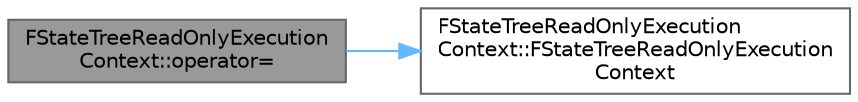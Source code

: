 digraph "FStateTreeReadOnlyExecutionContext::operator="
{
 // INTERACTIVE_SVG=YES
 // LATEX_PDF_SIZE
  bgcolor="transparent";
  edge [fontname=Helvetica,fontsize=10,labelfontname=Helvetica,labelfontsize=10];
  node [fontname=Helvetica,fontsize=10,shape=box,height=0.2,width=0.4];
  rankdir="LR";
  Node1 [id="Node000001",label="FStateTreeReadOnlyExecution\lContext::operator=",height=0.2,width=0.4,color="gray40", fillcolor="grey60", style="filled", fontcolor="black",tooltip=" "];
  Node1 -> Node2 [id="edge1_Node000001_Node000002",color="steelblue1",style="solid",tooltip=" "];
  Node2 [id="Node000002",label="FStateTreeReadOnlyExecution\lContext::FStateTreeReadOnlyExecution\lContext",height=0.2,width=0.4,color="grey40", fillcolor="white", style="filled",URL="$d1/d18/structFStateTreeReadOnlyExecutionContext.html#ac934b538ab50274780f4db4b7126ce97",tooltip=" "];
}
